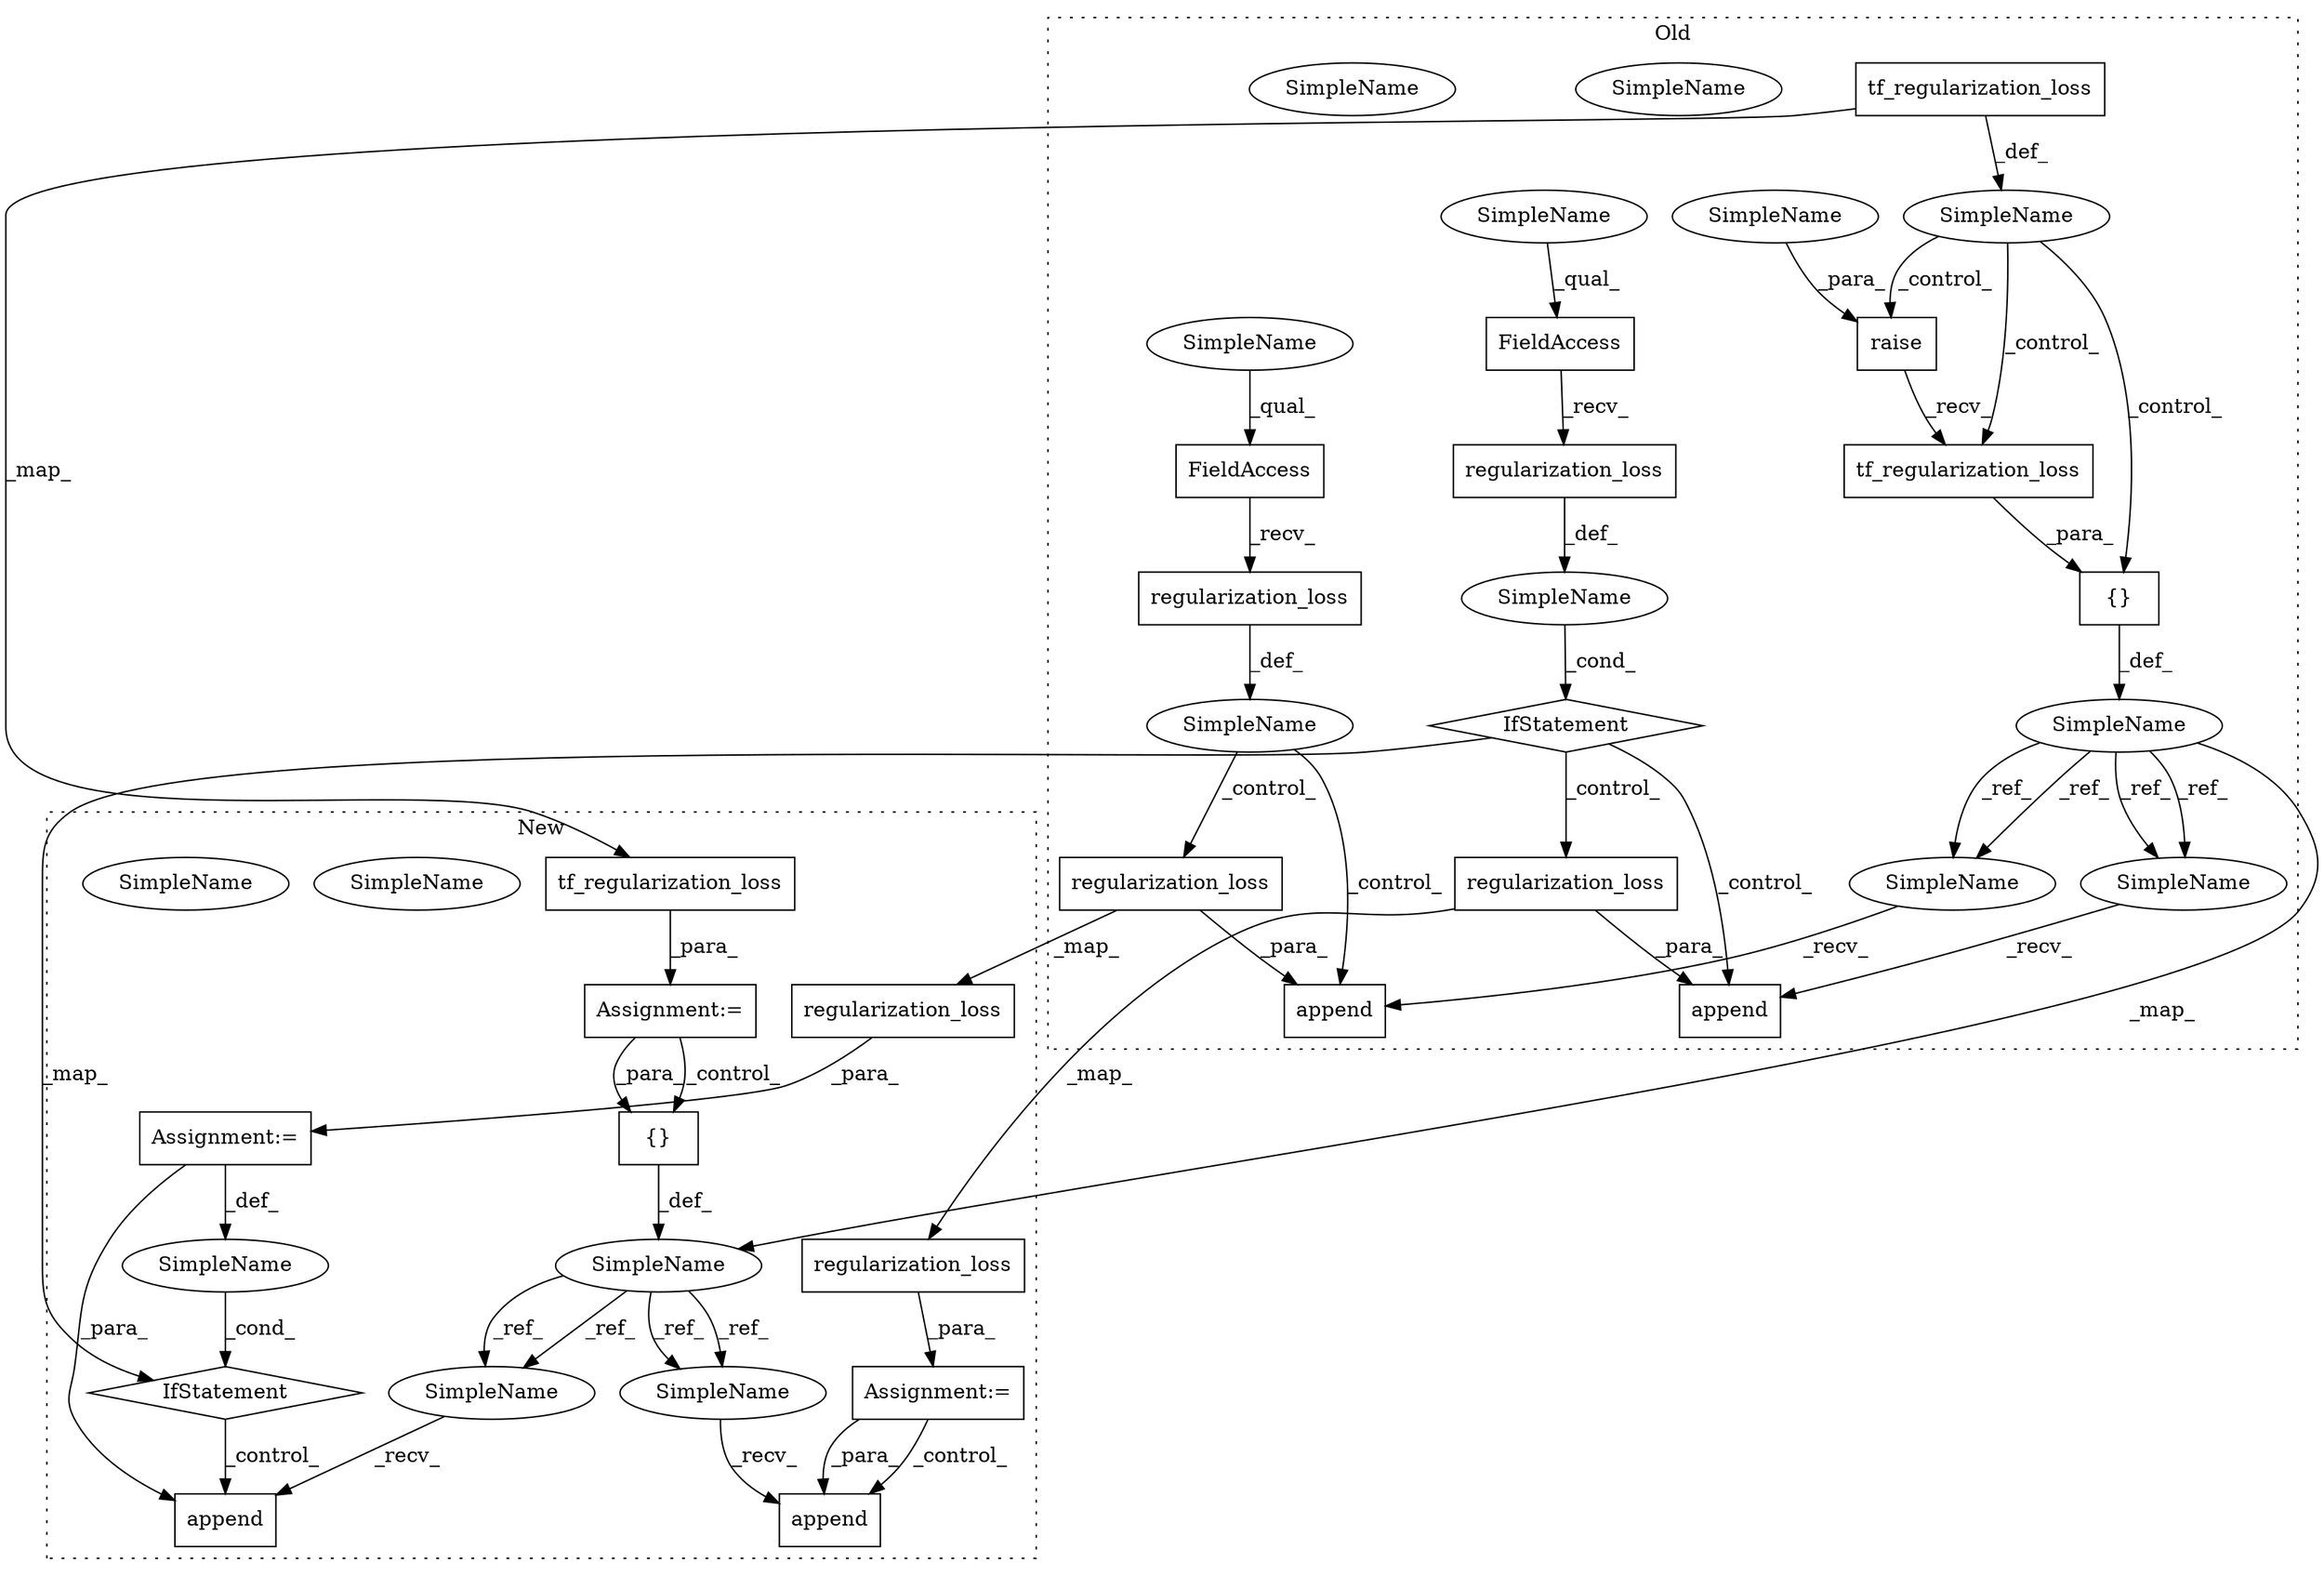 digraph G {
subgraph cluster0 {
1 [label="tf_regularization_loss" a="32" s="13889" l="24" shape="box"];
3 [label="{}" a="4" s="13868,13913" l="1,1" shape="box"];
5 [label="tf_regularization_loss" a="32" s="13767" l="24" shape="box"];
6 [label="raise" a="32" s="13869,13887" l="6,1" shape="box"];
7 [label="SimpleName" a="42" s="" l="" shape="ellipse"];
11 [label="append" a="32" s="13992,14036" l="7,1" shape="box"];
13 [label="SimpleName" a="42" s="13844" l="6" shape="ellipse"];
16 [label="FieldAccess" a="22" s="13930" l="15" shape="box"];
17 [label="append" a="32" s="14115,14159" l="7,1" shape="box"];
19 [label="regularization_loss" a="32" s="14138" l="21" shape="box"];
20 [label="SimpleName" a="42" s="" l="" shape="ellipse"];
21 [label="regularization_loss" a="32" s="14069" l="21" shape="box"];
22 [label="IfStatement" a="25" s="14049,14098" l="4,2" shape="diamond"];
25 [label="regularization_loss" a="32" s="14015" l="21" shape="box"];
26 [label="FieldAccess" a="22" s="14053" l="15" shape="box"];
28 [label="SimpleName" a="42" s="" l="" shape="ellipse"];
29 [label="regularization_loss" a="32" s="13946" l="21" shape="box"];
30 [label="SimpleName" a="42" s="13883" l="4" shape="ellipse"];
31 [label="SimpleName" a="42" s="14053" l="4" shape="ellipse"];
32 [label="SimpleName" a="42" s="13930" l="4" shape="ellipse"];
33 [label="SimpleName" a="42" s="14108" l="6" shape="ellipse"];
34 [label="SimpleName" a="42" s="13985" l="6" shape="ellipse"];
35 [label="SimpleName" a="42" s="13985" l="6" shape="ellipse"];
36 [label="SimpleName" a="42" s="14108" l="6" shape="ellipse"];
label = "Old";
style="dotted";
}
subgraph cluster1 {
2 [label="{}" a="4" s="14415,14435" l="1,1" shape="box"];
4 [label="tf_regularization_loss" a="32" s="14285" l="24" shape="box"];
8 [label="Assignment:=" a="7" s="14264" l="1" shape="box"];
9 [label="append" a="32" s="14709,14735" l="7,1" shape="box"];
10 [label="Assignment:=" a="7" s="14617" l="1" shape="box"];
12 [label="SimpleName" a="42" s="14391" l="6" shape="ellipse"];
14 [label="append" a="32" s="14559,14585" l="7,1" shape="box"];
15 [label="Assignment:=" a="7" s="14467" l="1" shape="box"];
18 [label="regularization_loss" a="32" s="14634" l="21" shape="box"];
23 [label="IfStatement" a="25" s="14511,14542" l="4,2" shape="diamond"];
24 [label="regularization_loss" a="32" s="14484" l="21" shape="box"];
27 [label="SimpleName" a="42" s="" l="" shape="ellipse"];
37 [label="SimpleName" a="42" s="14702" l="6" shape="ellipse"];
38 [label="SimpleName" a="42" s="14552" l="6" shape="ellipse"];
39 [label="SimpleName" a="42" s="14552" l="6" shape="ellipse"];
40 [label="SimpleName" a="42" s="14702" l="6" shape="ellipse"];
label = "New";
style="dotted";
}
1 -> 3 [label="_para_"];
2 -> 12 [label="_def_"];
3 -> 13 [label="_def_"];
4 -> 8 [label="_para_"];
5 -> 4 [label="_map_"];
5 -> 7 [label="_def_"];
6 -> 1 [label="_recv_"];
7 -> 1 [label="_control_"];
7 -> 3 [label="_control_"];
7 -> 6 [label="_control_"];
8 -> 2 [label="_para_"];
8 -> 2 [label="_control_"];
10 -> 9 [label="_para_"];
10 -> 9 [label="_control_"];
12 -> 40 [label="_ref_"];
12 -> 39 [label="_ref_"];
12 -> 39 [label="_ref_"];
12 -> 40 [label="_ref_"];
13 -> 36 [label="_ref_"];
13 -> 12 [label="_map_"];
13 -> 36 [label="_ref_"];
13 -> 35 [label="_ref_"];
13 -> 35 [label="_ref_"];
15 -> 27 [label="_def_"];
15 -> 14 [label="_para_"];
16 -> 29 [label="_recv_"];
18 -> 10 [label="_para_"];
19 -> 17 [label="_para_"];
19 -> 18 [label="_map_"];
20 -> 22 [label="_cond_"];
21 -> 20 [label="_def_"];
22 -> 23 [label="_map_"];
22 -> 19 [label="_control_"];
22 -> 17 [label="_control_"];
23 -> 14 [label="_control_"];
24 -> 15 [label="_para_"];
25 -> 24 [label="_map_"];
25 -> 11 [label="_para_"];
26 -> 21 [label="_recv_"];
27 -> 23 [label="_cond_"];
28 -> 11 [label="_control_"];
28 -> 25 [label="_control_"];
29 -> 28 [label="_def_"];
30 -> 6 [label="_para_"];
31 -> 26 [label="_qual_"];
32 -> 16 [label="_qual_"];
35 -> 11 [label="_recv_"];
36 -> 17 [label="_recv_"];
39 -> 14 [label="_recv_"];
40 -> 9 [label="_recv_"];
}